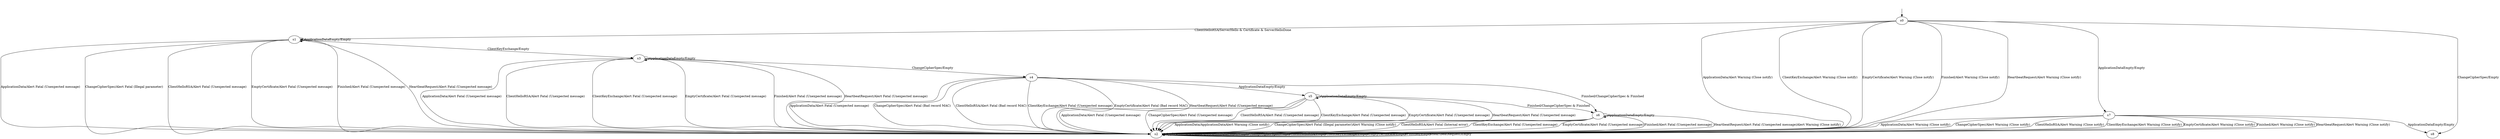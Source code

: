 digraph h3 {
s0 [label="s0"];
s1 [label="s1"];
s2 [label="s2"];
s3 [label="s3"];
s4 [label="s4"];
s5 [label="s5"];
s6 [label="s6"];
s7 [label="s7"];
s0 -> s2 [label="ApplicationData/Alert Warning (Close notify)"];
s0 -> s7 [label="ApplicationDataEmpty/Empty"];
s0 -> s8 [label="ChangeCipherSpec/Empty"];
s0 -> s1 [label="ClientHelloRSA/ServerHello & Certificate & ServerHelloDone"];
s0 -> s2 [label="ClientKeyExchange/Alert Warning (Close notify)"];
s0 -> s2 [label="EmptyCertificate/Alert Warning (Close notify)"];
s0 -> s2 [label="Finished/Alert Warning (Close notify)"];
s0 -> s2 [label="HeartbeatRequest/Alert Warning (Close notify)"];
s1 -> s2 [label="ApplicationData/Alert Fatal (Unexpected message)"];
s1 -> s1 [label="ApplicationDataEmpty/Empty"];
s1 -> s2 [label="ChangeCipherSpec/Alert Fatal (Illegal parameter)"];
s1 -> s2 [label="ClientHelloRSA/Alert Fatal (Unexpected message)"];
s1 -> s3 [label="ClientKeyExchange/Empty"];
s1 -> s2 [label="EmptyCertificate/Alert Fatal (Unexpected message)"];
s1 -> s2 [label="Finished/Alert Fatal (Unexpected message)"];
s1 -> s2 [label="HeartbeatRequest/Alert Fatal (Unexpected message)"];
s2 -> s2 [label="ApplicationData/Empty"];
s2 -> s2 [label="ApplicationDataEmpty/Empty"];
s2 -> s2 [label="ChangeCipherSpec/Empty"];
s2 -> s2 [label="ClientHelloRSA/Empty"];
s2 -> s2 [label="ClientKeyExchange/Empty"];
s2 -> s2 [label="EmptyCertificate/Empty"];
s2 -> s2 [label="Finished/Empty"];
s2 -> s2 [label="HeartbeatRequest/Empty"];
s3 -> s2 [label="ApplicationData/Alert Fatal (Unexpected message)"];
s3 -> s3 [label="ApplicationDataEmpty/Empty"];
s3 -> s4 [label="ChangeCipherSpec/Empty"];
s3 -> s2 [label="ClientHelloRSA/Alert Fatal (Unexpected message)"];
s3 -> s2 [label="ClientKeyExchange/Alert Fatal (Unexpected message)"];
s3 -> s2 [label="EmptyCertificate/Alert Fatal (Unexpected message)"];
s3 -> s2 [label="Finished/Alert Fatal (Unexpected message)"];
s3 -> s2 [label="HeartbeatRequest/Alert Fatal (Unexpected message)"];
s4 -> s2 [label="ApplicationData/Alert Fatal (Unexpected message)"];
s4 -> s5 [label="ApplicationDataEmpty/Empty"];
s4 -> s2 [label="ChangeCipherSpec/Alert Fatal (Bad record MAC)"];
s4 -> s2 [label="ClientHelloRSA/Alert Fatal (Bad record MAC)"];
s4 -> s2 [label="ClientKeyExchange/Alert Fatal (Unexpected message)"];
s4 -> s2 [label="EmptyCertificate/Alert Fatal (Bad record MAC)"];
s4 -> s6 [label="Finished/ChangeCipherSpec & Finished"];
s4 -> s2 [label="HeartbeatRequest/Alert Fatal (Unexpected message)"];
s5 -> s2 [label="ApplicationData/Alert Fatal (Unexpected message)"];
s5 -> s5 [label="ApplicationDataEmpty/Empty"];
s5 -> s2 [label="ChangeCipherSpec/Alert Fatal (Unexpected message)"];
s5 -> s2 [label="ClientHelloRSA/Alert Fatal (Unexpected message)"];
s5 -> s2 [label="ClientKeyExchange/Alert Fatal (Unexpected message)"];
s5 -> s2 [label="EmptyCertificate/Alert Fatal (Unexpected message)"];
s5 -> s6 [label="Finished/ChangeCipherSpec & Finished"];
s5 -> s2 [label="HeartbeatRequest/Alert Fatal (Unexpected message)"];
s6 -> s2 [label="ApplicationData/ApplicationDataAlert Warning (Close notify)"];
s6 -> s6 [label="ApplicationDataEmpty/Empty"];
s6 -> s2 [label="ChangeCipherSpec/Alert Fatal (Illegal parameter)Alert Warning (Close notify)"];
s6 -> s2 [label="ClientHelloRSA/Alert Fatal (Internal error)"];
s6 -> s2 [label="ClientKeyExchange/Alert Fatal (Unexpected message)"];
s6 -> s2 [label="EmptyCertificate/Alert Fatal (Unexpected message)"];
s6 -> s2 [label="Finished/Alert Fatal (Unexpected message)"];
s6 -> s2 [label="HeartbeatRequest/Alert Fatal (Unexpected message)Alert Warning (Close notify)"];
s7 -> s2 [label="ApplicationData/Alert Warning (Close notify)"];
s7 -> s8 [label="ApplicationDataEmpty/Empty"];
s7 -> s2 [label="ChangeCipherSpec/Alert Warning (Close notify)"];
s7 -> s2 [label="ClientHelloRSA/Alert Warning (Close notify)"];
s7 -> s2 [label="ClientKeyExchange/Alert Warning (Close notify)"];
s7 -> s2 [label="EmptyCertificate/Alert Warning (Close notify)"];
s7 -> s2 [label="Finished/Alert Warning (Close notify)"];
s7 -> s2 [label="HeartbeatRequest/Alert Warning (Close notify)"];
__start0 [shape=none, label=""];
__start0 -> s0 [label=""];
}
